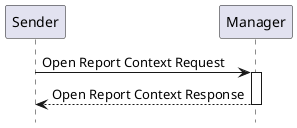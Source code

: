 @startuml

hide footbox

participant "Sender" as Sender
participant "Manager" as Manager

Sender->Manager: Open Report Context Request
activate Manager
Manager-->Sender: Open Report Context Response
deactivate Manager

@enduml